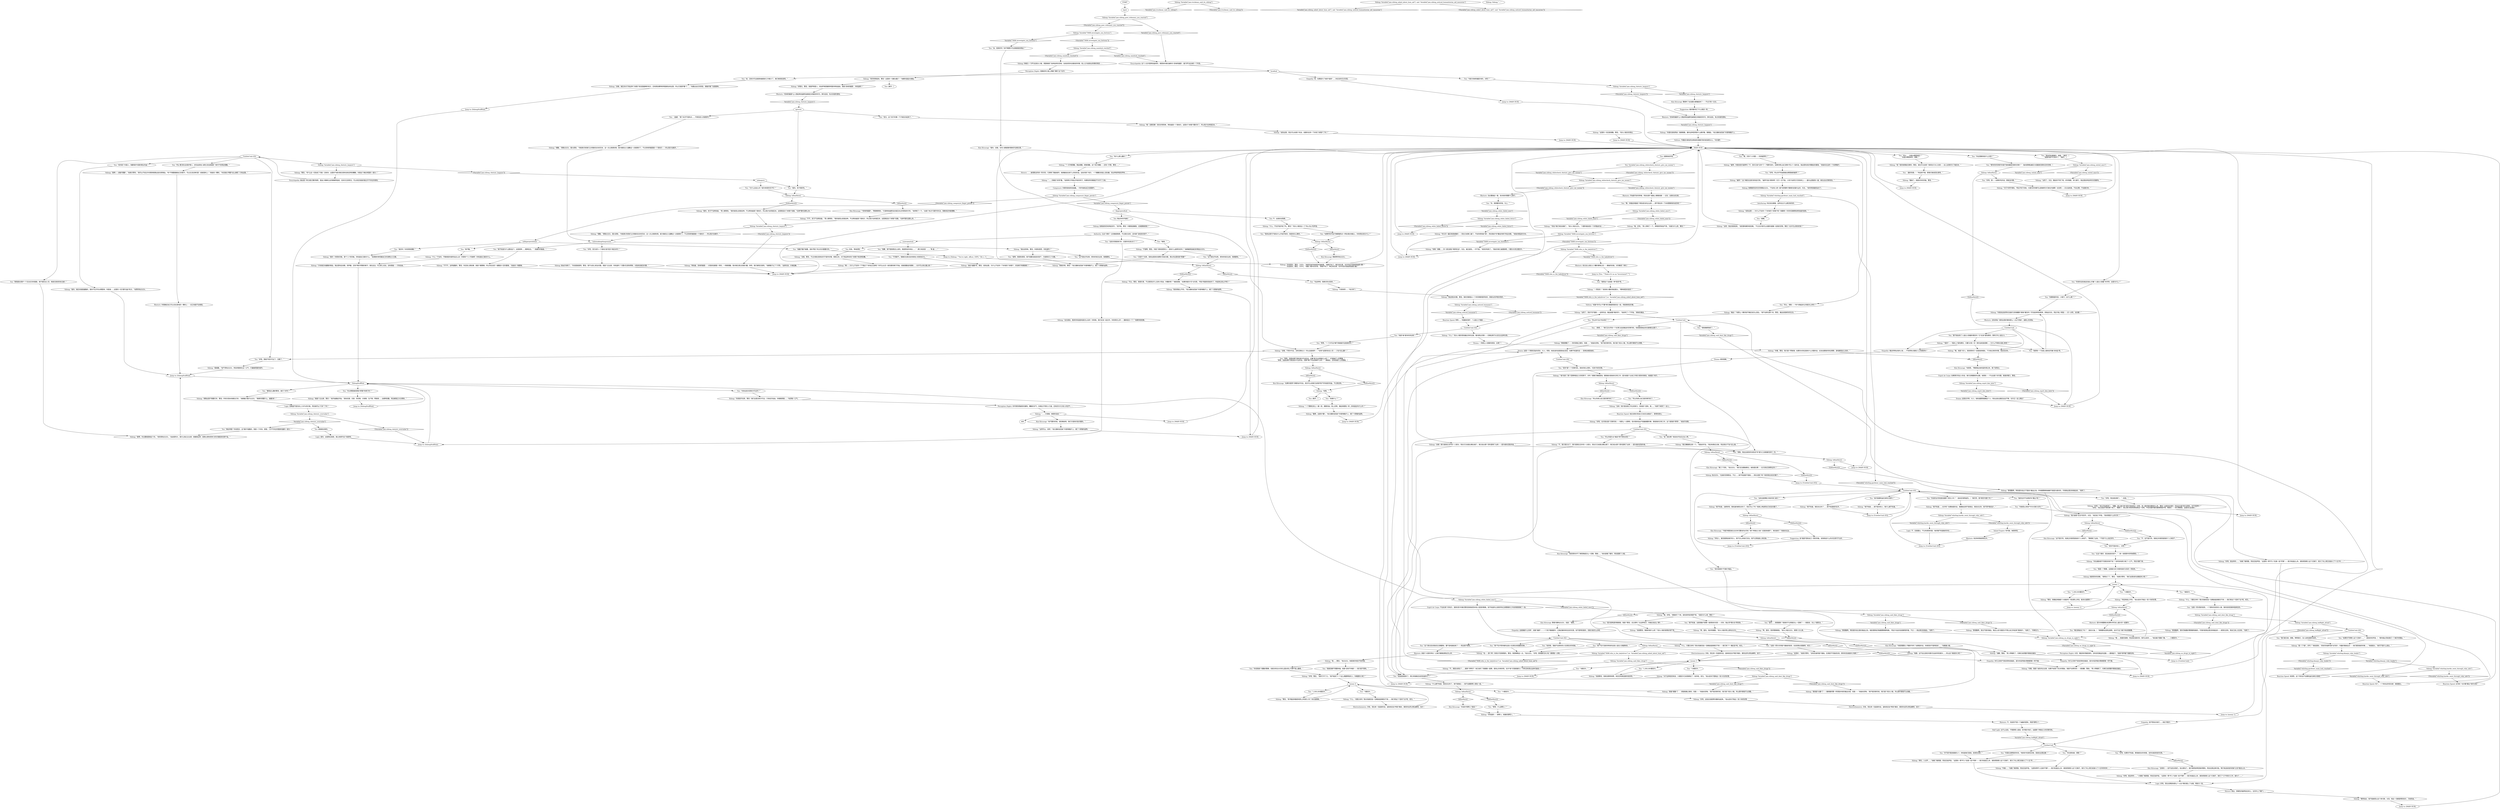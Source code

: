 # JAM / HUMANITARIAN AID
# Siileng, the humanitarian aid guy!
# ==================================================
digraph G {
	  0 [label="START"];
	  1 [label="input"];
	  2 [label="Rhetoric: 你很确定自己可以住在某地的一棵树上——反正他是不会相信。"];
	  3 [label="You: 窥探是没用的。"];
	  4 [label="Siileng: “哦……我喜欢探索，而且我也喜欢你。我可以给你……”他在脑子里数了数。“……10雷亚尔。”"];
	  5 [label="Siileng: “说得好，”他表示赞同，“没有忠诚的客户基础，生意是不可能成功的。那你的忠诚值多少钱呢？”"];
	  6 [label="You: “10雷亚尔。”"];
	  7 [label="Siileng: “拜托，小点声……”他看了看周围，然后压低声音。“这里有一帮*坏人*在做一些*坏事*——我只知道这么多。请别把我卷入这个烂摊子，我为了向上爬已经奋斗了*十五*年……”"];
	  8 [label="Kim Kitsuragi: “*到底*都是谁在议论你们要找的女司机？那个种族主义者？还是其他那个，有纹身的？”他指向北边。"];
	  9 [label="Siileng: “磁带，你是说音乐磁带吗？不，音乐已经*过时*了！不要听音乐。如果你想让自己更有*范儿*一些的话，我这里有卖非常酷炫的墨镜。”他指向左边的一个劣质箱子。"];
	  10 [label="You: “好吧，所以你不知道我能去哪里搞到磁带？”"];
	  11 [label="MAIN HUB"];
	  12 [label="Kim Kitsuragi: “*杏味附属国*，”警督解释到，“它是希依盖群岛在瑞瓦肖众所周知的代号。”他停顿了一下。“这是个有点*问题*的叫法，我敢肯定你能理解。”"];
	  13 [label="You: “只是开个玩笑。我来这里其实是警方有些问题，想从你这里找到*答案*”"];
	  14 [label="You: “好吧，但它成为一个鬼地方是*因为*瑞瓦肖吗？”"];
	  15 [label="apricots"];
	  16 [label="Siileng: “哦！没那回事！其实非常简单。希依盖是一个鬼地方。这里对个体商户要好多了。所以我才会来瑞瓦肖。”"];
	  17 [label="Jump to: [SiilengStuffHub]"];
	  18 [label="Jump to: [Siileng: \"\"You're right, officer, 100%.\" He r...\"]"];
	  19 [label="You: “你这里都卖些什么东西？”"];
	  20 [label="Untitled hub (03)"];
	  21 [label="Siileng: “希依盖，杏味附属国——对我来说都是一样的，一样都很酷。我对做生意比较感兴趣。来吧，我们做笔交易吧。”他朝箱子比了个手势。“品质优良，价格低廉。”"];
	  22 [label="Siileng: “不不，杏子产自希依盖，”男人解释到。“我的祖母以前就会种。不过希依盖是个鬼地方，所以我才会来瑞瓦肖。这里更适合个体商户发展。*法律*管的没那么多。”"];
	  23 [label="Siileng: “啊，是的。钱非常重要。”街头小贩非常认真地点点头，"];
	  24 [label="Siileng: Variable[\"TASK.investigate_sea_fortress\"]"];
	  25 [label="Variable[\"TASK.investigate_sea_fortress\"]", shape=diamond];
	  26 [label="!(Variable[\"TASK.investigate_sea_fortress\"])", shape=diamond];
	  27 [label="You: “我*不会*没收你转卖的这些人道主义救援物资。”"];
	  28 [label="You: “我*不会*把你做的这些小生意告诉纽曼奥克斯。”"];
	  29 [label="Siileng: “警官，*我*看起来像是有那么多钱的人吗？讲点道理嘛。”"];
	  30 [label="You: “1,000,000雷亚尔。”"];
	  31 [label="Untitled hub (03)"];
	  32 [label="Siileng: “是一个*她*，好吗？”他低语到。“其他司机都叫她*女司机*。你最好离她远点——他们提到她的时候……”他摇摇头。“她可不是什么淑女。”"];
	  33 [label="Jump to: [Untitled hub (03)]"];
	  34 [label="Reaction Speed: 女司机？也许跟*露比*有所关联？"];
	  35 [label="Siileng: “我不知道……我不是本地人。我什么都不知道。”"];
	  36 [label="Jump to: [Untitled hub (03)]"];
	  37 [label="You: “所以……你是从哪里来的？”\n“你是从哪里来的，席勒？”"];
	  38 [label="Siileng: “我？我的故事挺无聊的，警官。谁在乎过去呢？我现在只关心生意——全心全意的为了瑞瓦肖。”"];
	  39 [label="Siileng: 他假装惊恐地举起双手。“别开枪，警官！你要是逮捕我，还是要勒索我？”"];
	  40 [label="You: “这不是在开玩笑。把你的钱交出来。我需要钱。”"];
	  41 [label="hubsmakingthingseasier"];
	  42 [label="Siileng: “一个警察在街上一瘸一拐，肩膀流血，脸上淤青，看起来跟鬼一样..,你知道这叫什么吗？”"];
	  43 [label="Jump to: [MAIN HUB]"];
	  44 [label="You: “但你是个外国人。我要保护外国的商业利益！”"];
	  45 [label="You: “那不就击败了人道主义救援的理念吗？它*应该*是免费的。那样才叫人道主义。”"];
	  46 [label="Untitled hub"];
	  47 [label="Esprit de Corps: 如果想钉死这人的话，我们还需要更多证据，他想到——不过这是个好问题。真是好眼力，警官。"];
	  48 [label="You: 说服他给你钱。"];
	  49 [label="You: Variable[\"jam.siileng_whitecheck_rhetoric_give_me_money\"]"];
	  50 [label="Variable[\"jam.siileng_whitecheck_rhetoric_give_me_money\"]", shape=diamond];
	  51 [label="!(Variable[\"jam.siileng_whitecheck_rhetoric_give_me_money\"])", shape=diamond];
	  52 [label="Siileng: Variable[\"jam.siileng_white_failed_once\"]"];
	  53 [label="Variable[\"jam.siileng_white_failed_once\"]", shape=diamond];
	  54 [label="!(Variable[\"jam.siileng_white_failed_once\"])", shape=diamond];
	  55 [label="Siileng: “好吧，这些应该能帮你重新站起来。”他从皮夹子掏出一张十块的钞票。"];
	  56 [label="You: “我甚至都不想要幸福，或者*没有不幸福*——我只是不想死。”"];
	  57 [label="Rhetoric: 经过这么些乱七八糟的事情之后——撕破的封条，对你撒谎？拜托！"];
	  58 [label="Siileng: “那就*更酷*了——调查贩毒之类的。但是——”他指向货物。“我不是货車司机，我只是个街头小贩。所以那件事我不太清楚。”"];
	  59 [label="Siileng: IsKimHere()"];
	  60 [label="IsKimHere()", shape=diamond];
	  61 [label="!(IsKimHere())", shape=diamond];
	  62 [label="Siileng: “没有！我只是说我工作比较努力，但他是个混球。我……”他停下来想了一会儿。"];
	  63 [label="Reaction Speed: 他应该意识到自己已经无法脱身了。聪明的家伙。"];
	  64 [label="You: “等等，什么那帮人？”"];
	  65 [label="Siileng: “我不知道，全都有吧。我知道的都告诉你了。现在可以了吗？我真心希望现在已经没问题了。”"];
	  66 [label="Siileng: “我不知道……也许吧？如果她是的话，我跟她走得不是很近。我告诉过你，我不想*卷进去*。”"];
	  67 [label="You: “喂，你看起来像是个特别成功的企业家……想不想支持一下本地警察局的成员呢？”"];
	  68 [label="Siileng: “……你确实*非常*酷。”他用两只手做出手枪的样子，有模有样的朝着空气中开了几枪。"];
	  69 [label="You: “你是‘杏味附属国’来的，对吧？”"];
	  70 [label="You: “为什么会这么叫？因为有很多杏子吗？”"];
	  71 [label="You: “这不是在开玩笑。把你的钱交出来。我需要钱。”"];
	  72 [label="Siileng: “当然。我会悄悄地来。”他狡猾地朝你眨眨眼。“不过也许我可以说服你逮捕一些我的货物，警官？也许可以用你的钱？”"];
	  73 [label="You: （退避）“那个名字不是有点……不顾及别人的感受吗？”"];
	  74 [label="nolaupuru"];
	  75 [label="Logic: 不，还是露比。不过有意思的是，他好像不知道她的存在……"];
	  76 [label="nofingerpistolshub"];
	  77 [label="Siileng: “酷啊。这就叫*酷*。”他又重新坐回身下的那堆箱子上，摆了个舒服的姿势。"];
	  78 [label="Siileng: Variable[\"jam.truckman_said_its_siileng\"]"];
	  79 [label="Variable[\"jam.truckman_said_its_siileng\"]", shape=diamond];
	  80 [label="!(Variable[\"jam.truckman_said_its_siileng\"])", shape=diamond];
	  81 [label="Jump to: [MAIN HUB]"];
	  82 [label="Siileng: Variable[\"jam.siileng_noticed_humanox\"]"];
	  83 [label="Variable[\"jam.siileng_noticed_humanox\"]", shape=diamond];
	  84 [label="!(Variable[\"jam.siileng_noticed_humanox\"])", shape=diamond];
	  85 [label="Empathy: 你们之前的气氛变得有些尴尬，因为你显然就对贿赂那套一窍不通。"];
	  86 [label="Jump to: [money 1]"];
	  87 [label="Drama: 这是一个厚颜无耻的谎言，大人。然而，他说话的态度是如此坚定。如果不知道的话——吾辈会相信他的。"];
	  88 [label="You: “你在害怕谁，席勒？”"];
	  89 [label="You: “好吧。如果你不知道，那我就告诉你老板，说你在偷卖他的东西。”"];
	  90 [label="Siileng: “好吧，是这样的……”小贩看了看周围，然后压低声音。“这里有一帮*坏人*在做一些*坏事*——我只知道这么多。请别把我卷入这个烂摊子，我花了*15*年努力工作，就为了……”"];
	  91 [label="Siileng: “所有人。甚至是那些离开的人。我不怎么和他们交往，我不记得谁身上有纹身。”"];
	  92 [label="Siileng: “国王雕像那边有一个。”他指向环岛。“我没有靠近过她，而且我也*不会*这么做。”"];
	  93 [label="You: “不，这不是代号。我真正的意思是我的个人净资产。”"];
	  94 [label="Siileng: 他朝着背后的空货車厢点点头。“不会有人把一副*优质塑料*墨镜扔进灌木丛的，先生。“他的笑容越发灿烂了。"];
	  95 [label="Siileng: Variable[\"jam.siileng_mainhub_reached\"]"];
	  96 [label="Variable[\"jam.siileng_mainhub_reached\"]", shape=diamond];
	  97 [label="!(Variable[\"jam.siileng_mainhub_reached\"])", shape=diamond];
	  98 [label="You: 掏出你的手指枪！"];
	  99 [label="Siileng: Variable[\"jam.siileng_rhetoric_overvalue\"]"];
	  100 [label="Variable[\"jam.siileng_rhetoric_overvalue\"]", shape=diamond];
	  101 [label="!(Variable[\"jam.siileng_rhetoric_overvalue\"])", shape=diamond];
	  102 [label="Siileng: “……它很美。美丽的自由！”"];
	  103 [label="Siileng: “是啊——废墟*很酷*，”他表示赞同。“我可以不经过中间商来贩售这些优质商品。*你*不需要重建自己的房子。可以生活在弹坑里！或者是树上！”他指向一棵树。“你还能在*哪里*这么做呢？只有这里。”"];
	  104 [label="Siileng: “是的！你很有风格，很*个人*的风格。你知道自己喜欢什么。”他满意的审视着自己的消费主义王国。"];
	  105 [label="You: “哇哦什么？”"];
	  106 [label="You: [离开。]"];
	  107 [label="Kim Kitsuragi: “是的，没错。任何人都能随时随地开店做生意。”"];
	  108 [label="Siileng: IsKimHere()"];
	  109 [label="IsKimHere()", shape=diamond];
	  110 [label="!(IsKimHere())", shape=diamond];
	  111 [label="SiilengStuffHub"];
	  112 [label="You: “到底*谁*是你的供应商？”"];
	  113 [label="Reaction Speed: 等等……*纽曼奥克斯*，*人道主义*救援……"];
	  114 [label="Siileng: “哦，好吧。”男人停顿了一下，神情突然有些严肃。“但是为什么呢，警官？”"];
	  115 [label="Siileng: Variable[\"jam.siileng_whitecheck_rhetoric_give_me_money\"]"];
	  116 [label="Variable[\"jam.siileng_whitecheck_rhetoric_give_me_money\"]", shape=diamond];
	  117 [label="!(Variable[\"jam.siileng_whitecheck_rhetoric_give_me_money\"])", shape=diamond];
	  118 [label="Electrochemistry: 天啦，现在来一包皇家的话，滋味肯定会*特别*美妙。感觉去弄点焦油棒吧，宝贝！"];
	  119 [label="You: “看见那座岛了吗？”（指向大海。）“我需要钱去那边探索。这对于这个案子来说很重要。”"];
	  120 [label="Drama: 感觉很棒。"];
	  121 [label="You: （继续。）“我们正在寻找一个在港口运送毒品的货車司机。他或者是她此刻也被堵在这里了。”"];
	  122 [label="Siileng: Variable[\"jam.siileng_said_dont_like_drugs\"]"];
	  123 [label="Variable[\"jam.siileng_said_dont_like_drugs\"]", shape=diamond];
	  124 [label="!(Variable[\"jam.siileng_said_dont_like_drugs\"])", shape=diamond];
	  125 [label="Siileng: “好吧，也许我也是个货車司机——有那么一点算吧。但对我来说这不是最重要的事，那是我的日常工作。这个是我的*梦想*。”他张开双臂。"];
	  126 [label="You: “她可能跟哈迪兄弟有关联吗？”"];
	  127 [label="Jump to: [MAIN HUB]"];
	  128 [label="You: “是啊，我很有意思。我不是要没收民间资产，只是想问几个问题。”"];
	  129 [label="Siileng: 他灿烂地笑了。“你说是就是吧，警官。我不太担心政治问题。我是个企业家，你知道吗？只要对生意有帮助，对我来说就没问题。”"];
	  130 [label="You: “你从哪里搞到那些*舒服*的裤子的？”"];
	  131 [label="Jump to: [SiilengStuffHub]"];
	  132 [label="You: “因为我希望你贿赂我。我是个警官，还记得吗？在这种地方，你就应该这么*做*。”"];
	  133 [label="Siileng: “抱歉，警探。”男人咧嘴笑了，仿佛已经把整件事抛在脑后。"];
	  134 [label="You: “5雷亚尔。”"];
	  135 [label="Suggestion: 他*渴望*回到自己一贯的风格。说悄悄话什么的对生意可不太好。"];
	  136 [label="You: “你卖这些东西有许可证吗？”"];
	  137 [label="Siileng: “你真爱开玩笑，警官！我们这里没有许可证，只有经济自由。你看看周围……”他深吸一口气。"];
	  138 [label="Siileng: “席勒这里不需要打折，警官。所有东西本来都在打折。”他朝着大箱子点点头。“随便你想要什么，通通5折！”"];
	  139 [label="Jump to: [MAIN HUB]"];
	  140 [label="Siileng: “那就问吧，警官！”他又重新坐回身下的那堆箱子上，摆了个舒服的姿势。"];
	  141 [label="Siileng: “什么？不会的。不敢相信你居然会这么说！你很有*个人*风格啊！你知道自己喜欢什么。”"];
	  142 [label="Siileng: “我觉得挺公平的。”他又重新坐回身下的那堆箱子上，摆了个舒服的姿势。"];
	  143 [label="Siileng: IsKimHere()"];
	  144 [label="IsKimHere()", shape=diamond];
	  145 [label="!(IsKimHere())", shape=diamond];
	  146 [label="Siileng: Variable[\"jam.siileng_rhetoric_laupuru\"]"];
	  147 [label="Variable[\"jam.siileng_rhetoric_laupuru\"]", shape=diamond];
	  148 [label="!(Variable[\"jam.siileng_rhetoric_laupuru\"])", shape=diamond];
	  149 [label="Jump to: [MAIN HUB]"];
	  150 [label="Siileng: “没错，不用许可证，没有官僚主义！所以这座城市——*还有*这里的执法人员——才会*这么酷*！”"];
	  151 [label="You: “那我是在保护一个无法无天的国度。我不是执法人员，我是无政府的执法者！”"];
	  152 [label="Siileng: “超级酷。”他严肃地点点头，然后骄傲地吐出一口气，打量着周围的城市。"];
	  153 [label="Empathy: 这就像是*公交車*，或者*海鸥*——一个孩子看着窗外，正描述着来来往往的东西。他不是特别喜欢，但是又能怎么办呢。"];
	  154 [label="You: “这是一项针对你客户基础的投资。总该采取点措施吧，老兄！”"];
	  155 [label="You: “这个家伙告诉我说生活需要钱，要不游戏就结束了——而且我不想死。”"];
	  156 [label="Siileng: “那就更酷了——你的调查之类的。但是——”他指向货物。“我不是货車司机，我只是个街头小贩。所以那件事我不太清楚。”"];
	  157 [label="Rhetoric: 不。他说的不是一个抽象的团体，而是*那帮人*。"];
	  158 [label="Empathy: 他不想谈论他们……他在*害怕*。"];
	  159 [label="You: “这些话是哪些‘其他司机’说的？”"];
	  160 [label="Inland Empire: 有可能。她很奇怪。"];
	  161 [label="Siileng: “磁带？”这个概念在他听来有些可笑。“磁带*到处*都有啊！它们一文不值，小孩子会把它们扔到树上——灌木丛里就有一盘，就在这台货車背后。”"];
	  162 [label="Siileng: “没错，警官，不过对做生意来说可不是件好事。规矩太多，对于我这种本地个体商户来说特别糟。”"];
	  163 [label="Siileng: “是啊，你主要就是做这个的。”他钦佩地点点头。“自由很伟大，是它让独立企业家，就像我这种，能够以很有竞争力的价格贩卖优质产品。”"];
	  164 [label="You: 别急。等他回答。"];
	  165 [label="Siileng: “你看，警官。我只是个零售商。如果你对供应链有什么问题的话，应该去跟我的供应商聊。游戏都是这么玩的。”"];
	  166 [label="Siileng: “*是的*——*基本上*是免费的。只要5分钱一份！那份金枪鱼很棒——为什么不再来点通心粉呢？”"];
	  167 [label="Siileng: “它们*非常*美味。*而且*耐于存放。大夏天的你都可以直接把它们放在外面晒！试试吧——买点金枪鱼。不会过期，不会腐烂的。”"];
	  168 [label="Drama: 这是在作秀，大人。他知道要想搜捕这个人，现在这些证据还远远不够。也许过一会儿再说？"];
	  169 [label="Siileng: “你又问一遍还真是挺酷的——现在已经第三遍了。不如你把钱给*我*，然后我给*你*酷炫的裤子和运动鞋。”他指向商品的方向。"];
	  170 [label="You: “5雷亚尔。”"];
	  171 [label="Siileng: “哦，好吧。”席勒停了下来，脸色突然变得很严肃。“但是为什么呢，警官？”"];
	  172 [label="Siileng: Variable[\"TASK.who_is_the_ladydriver\"]"];
	  173 [label="Variable[\"TASK.who_is_the_ladydriver\"]", shape=diamond];
	  174 [label="!(Variable[\"TASK.who_is_the_ladydriver\"])", shape=diamond];
	  175 [label="Siileng: “毒品？”有那么一瞬间他不确定该怎么回应。“我不会掺合那个的，警官。毒品会毁掉你的生活。”"];
	  176 [label="Siileng: “那很酷啊，很多顶级酷的警察都吸毒的。可惜的是我这里没有毒品卖——家里也没有。我自己身上也没有。”他笑了。"];
	  177 [label="Siileng: “你知道的——那帮人。贩毒的那帮人。”"];
	  178 [label="You: “好吧，现在就没事了。”（总结。）"];
	  179 [label="Siileng: IsKimHere()"];
	  180 [label="IsKimHere()", shape=diamond];
	  181 [label="!(IsKimHere())", shape=diamond];
	  182 [label="Siileng: 他点点头。“在她的货車那边，不过……我不知道是不是她……现在没事了吧？我觉得应该没问题了。”"];
	  183 [label="Siileng: IsKimHere()"];
	  184 [label="IsKimHere()", shape=diamond];
	  185 [label="!(IsKimHere())", shape=diamond];
	  186 [label="You: “你，我想要你的钱。马上。”"];
	  187 [label="Siileng: “不错啊，警官。你是个很有意思的人！我有什么能帮你的吗？”他朝着那些破旧的商品点点头。"];
	  188 [label="You: “如果所有手指子弹都像雨点一样坠落在地面上，你觉得会发生什么？”"];
	  189 [label="Siileng: “很酷，”席勒点点头，眉头紧锁，“你能意识到我们之间错综复杂的历史，这一点让我很钦佩。能为殖民主义道歉这一点就更好了。不过杏味附属国是一个鬼地方——所以我才会离开。”"];
	  190 [label="You: “老兄，这个杏子的事一下子就复杂起来了。”"];
	  191 [label="Kim Kitsuragi: “如果你是想*冷嘲热讽*的话，其实可以说我们会保护财产所有者的利益。不过我没有。”"];
	  192 [label="Jump to: [MAIN HUB]"];
	  193 [label="Siileng: “祝你购物愉快，警官！这里的一切都太酷了！”他朝你竖起大拇指。"];
	  194 [label="Kim Kitsuragi: “有意思。”警督掏出他的蓝色笔记本，做了些笔记。"];
	  195 [label="Perception (Sight): 你环顾四周破败的建筑，糟糕的天气，丢满瓜子壳的人行道，还有灰扑扑又呛人的空气……"];
	  196 [label="Siileng: “不不不。这样挺酷的，警官。你还担心那些事，真是个酷警察。所以你应该买一副酷劲十足的墨镜。”他指向一堆墨镜。"];
	  197 [label="You: “好吧。那就不用许可证了。没事了。”"];
	  198 [label="Rhetoric: 真是个大胆的举动！让我们看看结果会怎么样。"];
	  199 [label="You: “但你*是*一个货車司机。其他司机认得你，*还有*你的货車。”"];
	  200 [label="Jump to: [Untitled hub]"];
	  201 [label="You: “所以你承认自己是货車司机了。”"];
	  202 [label="Siileng: “没错！那只是我生活中的一小部分。现在它已经是过眼云烟了。我已经从那个深坑里爬了出来——因为我的足智多谋。”"];
	  203 [label="Siileng: “听着……”他看了看周围，然后压低声音。“这里有帮坏人在做*坏事*——我只知道这么多。请别把我卷入这个烂摊子，我为了向上爬已经奋斗了十五年的时间……”"];
	  204 [label="Kim Kitsuragi: “没用的——他不会告诉我们。他太害怕了。我们得把他带回我的警局，然后在那边审问他。等打电话给他的老板*之后*就这么办。”"];
	  205 [label="You: “你卖的这些食品包装上印着“人道主义救援”的字样。这是为什么？”"];
	  206 [label="Siileng: “是的，杏子产自希依盖，”男人解释到。“我的祖母以前就会种。不过希依盖是个鬼地方，所以我才会来瑞瓦肖。这里更适合个体商户发展。*法律*管的没那么多。”"];
	  207 [label="Composure: 你感觉食指有些抽搐。一场手指枪战正在酝酿中。"];
	  208 [label="You: “抱歉，我不是故意这么说的。我是想说你来自……”（费力地发音）……“希-盖……”"];
	  209 [label="Siileng: “说到这里，现在可以给我个机会，说服你支持一下本地个体商户了吗？”"];
	  210 [label="You: [离开。]"];
	  211 [label="Siileng: Variable[\"jam.siileng_esprit_kim_later\"]"];
	  212 [label="Variable[\"jam.siileng_esprit_kim_later\"]", shape=diamond];
	  213 [label="!(Variable[\"jam.siileng_esprit_kim_later\"])", shape=diamond];
	  214 [label="Siileng: “*现在*我们有些进展了，”街头小贩点点头。“只要你能给我一个好理由的话……”"];
	  215 [label="Siileng: Variable[\"jam.siileng_white_failed_thrice\"]"];
	  216 [label="Variable[\"jam.siileng_white_failed_thrice\"]", shape=diamond];
	  217 [label="!(Variable[\"jam.siileng_white_failed_thrice\"])", shape=diamond];
	  218 [label="Electrochemistry: 天啦，现在来一包皇家的话，滋味肯定会*特别*美妙。感觉你去弄点焦油棒吧，宝贝！"];
	  219 [label="You: “10雷亚尔。”"];
	  220 [label="You: “因为……我很腐败？我真的不记得是怎么一回事了——我是说，怎么个腐败法。”"];
	  221 [label="Untitled hub"];
	  222 [label="You: “其实我真的*不喜欢*毒品。”"];
	  223 [label="Siileng: Variable[\"jam.siileng_said_likes_drugs\"]"];
	  224 [label="Variable[\"jam.siileng_said_likes_drugs\"]", shape=diamond];
	  225 [label="!(Variable[\"jam.siileng_said_likes_drugs\"])", shape=diamond];
	  226 [label="Siileng: IsKimHere()"];
	  227 [label="IsKimHere()", shape=diamond];
	  228 [label="!(IsKimHere())", shape=diamond];
	  229 [label="You: “如果你不想卷入这个烂摊子……”（提高你的声音。）“那你就必须给我们一个离开的理由。”"];
	  230 [label="Jump to: [Untitled hub (03)]"];
	  231 [label="Jump to: [MAIN HUB]"];
	  232 [label="Rhetoric: 没必要搞这一套，告诉他你想要什么就行。"];
	  233 [label="Siileng: “当然了，先生，酷炫的不得了呢。好好看看，多久都行，我这里各种各样的东西都有。”"];
	  234 [label="Siileng: “*一切*都很酷。商品很酷，顾客很酷，这个地方很酷——还有一件事，警官……”"];
	  235 [label="You: “像我这么酷的警官，能打个折吗？”"];
	  236 [label="You: “是的。杏子很好吃。”"];
	  237 [label="localhub"];
	  238 [label="You: “勒索。”"];
	  239 [label="Rhetoric: *杏味附属国*让人想起希依盖群岛被瑞瓦肖殖民的时代。换句话说，有点诽谤的意味。"];
	  240 [label="Siileng: “可以，警官，我很乐意，不过我现在手上没多少现金，你懂的吧？”他眨眨眼。“如果你能先*买*点东西，*然后*我就有钱给你了。听起来比较公平吧？”"];
	  241 [label="You: “我来这里可不是玩什么手指手枪的。我是来办公事的。”"];
	  242 [label="You: “等等，但是如果不用检查许可证的话，还要*我*在这里做什么呢？”（盯着袖子上的警徽。）\n“等等，但是如果不用检查许可证的话，还要*我们*在这里做什么呢？”（看着金，还有他袖子上的警徽。）"];
	  243 [label="Siileng: “没错。瑞瓦肖对于我这种个体商户来说是最棒的地方。还有那些模特和明星都会来这里，所以它就更*酷*了……”他露出灿烂的笑容，很像牙膏广告里那种。"];
	  244 [label="Siileng: “喂——为什么不支持一下*我这个*本地企业家呢？你可以从买一条性感的裤子开始。或者是酷炫的墨镜……也许可以来点通心粉？”"];
	  245 [label="Jump to: [MAIN HUB]"];
	  246 [label="Kim Kitsuragi: 警督听了这话眉头都皱起来了——不过只有一点点。"];
	  247 [label="You: “我不知道为什么要说这个。这是某种……精神反应。”（指着你的脑袋。）"];
	  248 [label="Siileng: “警官，我看起来像是个大毒枭吗？我没那么多钱。能讲点道理吗？”"];
	  249 [label="You: “10雷亚尔。”"];
	  250 [label="Perception (Sight): 长官，看起来好像是真的。没有发现毒品的迹象——墨镜盒子，*或者*扬声器下面都没有。"];
	  251 [label="Siileng: “那很酷啊。特别是你说过喜欢毒品之后。电影里那些顶级酷警察都吸毒，*而且*对此的态度都很矛盾。不过——我这里没有毒品。”他笑了。"];
	  252 [label="Siileng: Variable[\"jam.siileng_no_drugs_in_sight\"]"];
	  253 [label="Variable[\"jam.siileng_no_drugs_in_sight\"]", shape=diamond];
	  254 [label="!(Variable[\"jam.siileng_no_drugs_in_sight\"])", shape=diamond];
	  255 [label="You: “所以你因为太*尴尬*而不想告诉我？”"];
	  256 [label="Siileng: “什么都不知道，我告诉过你了。我不是傻瓜——我不会跟那帮人搅在一起。”"];
	  257 [label="You: “并不是*某些贩毒的人*。你知道他们是谁。赶紧告诉我！”"];
	  258 [label="Siileng: Variable[\"whirling.klaasje_ruby_leader\"]"];
	  259 [label="Variable[\"whirling.klaasje_ruby_leader\"]", shape=diamond];
	  260 [label="!(Variable[\"whirling.klaasje_ruby_leader\"])", shape=diamond];
	  261 [label="Siileng: “我只接受*合法*的货币，长官。”他压低了声音。“除非那是什么的代号？”"];
	  262 [label="You: “喂，问你个小问题——你卖磁带吗？”"];
	  263 [label="Jump to: [SiilengStuffHub]"];
	  264 [label="Siileng: IsKimHere()"];
	  265 [label="IsKimHere()", shape=diamond];
	  266 [label="!(IsKimHere())", shape=diamond];
	  267 [label="Siileng: Variable[\"whirling.hardie_went_through_ruby_info\"]"];
	  268 [label="Variable[\"whirling.hardie_went_through_ruby_info\"]", shape=diamond];
	  269 [label="!(Variable[\"whirling.hardie_went_through_ruby_info\"])", shape=diamond];
	  270 [label="Siileng: Variable[\"whirling.hardie_went_through_ruby_info\"]"];
	  271 [label="Variable[\"whirling.hardie_went_through_ruby_info\"]", shape=diamond];
	  272 [label="!(Variable[\"whirling.hardie_went_through_ruby_info\"])", shape=diamond];
	  273 [label="Siileng: “对于这种投资来说，10雷亚尔已经很便宜了！给你啦，老兄。”他从皮夹子里掏出一张10元的钞票。"];
	  274 [label="Siileng: IsKimHere()"];
	  275 [label="IsKimHere()", shape=diamond];
	  276 [label="!(IsKimHere())", shape=diamond];
	  277 [label="Empathy: 你们之间的气氛变得有些尴尬，因为你显然就对贿赂那套一窍不通。"];
	  278 [label="You: “1,000,000雷亚尔。”"];
	  279 [label="money 3"];
	  280 [label="Jump to: [You: \"\"Think of it as an *investment*.\"\"]"];
	  281 [label="Volition: *或者*你可以*不要*把它跟腐败联系在一起，而是更疯狂的事。"];
	  282 [label="Siileng: “那很酷啊。我也不喜欢毒品。我这么说只是因为不想让自己听起来*很差劲*。”他笑了。“同辈压力。”"];
	  283 [label="Siileng: “不。我只是忘记了。那只是我生活中的一小部分。现在它已经是过眼云烟了。我已经从那个深坑里爬了出来——因为我的足智多谋。”"];
	  284 [label="You: “她的名字不会刚好叫*露比*吧？”"];
	  285 [label="Rhetoric: 开始是巧妙的恭维，然后在那个基础上慢慢发展——记住，这是在谈生意。"];
	  286 [label="Shivers: ……海湾那边吹来一阵冷风。它席卷了整座城市，拖拽着挂在架子上的纺织品。远处的某个地方，一个锡罐在街道上滚动着，发出哗啦哗啦的声响……"];
	  287 [label="Siileng: IsKimHere()"];
	  288 [label="IsKimHere()", shape=diamond];
	  289 [label="!(IsKimHere())", shape=diamond];
	  290 [label="Siileng: “酷毙了。我喜欢你的风格，警官。”"];
	  291 [label="Reaction Speed: 有了。一个有佐证的目击者：就是露比。"];
	  292 [label="Drama: 一场很让人信服的表演，太棒了！"];
	  293 [label="Perception (Sight): 他胸前的口袋上绣着“席勒”这个名字。"];
	  294 [label="Siileng: “乐意效劳……”他又笑了。"];
	  295 [label="Siileng: Variable[\"jam.siileng_exited_once\"]"];
	  296 [label="Variable[\"jam.siileng_exited_once\"]", shape=diamond];
	  297 [label="!(Variable[\"jam.siileng_exited_once\"])", shape=diamond];
	  298 [label="Siileng: Variable[\"jam.siileng_asked_about_hum_aid\"]  and  Variable[\"jam.siileng_noticed_humanitarian_aid_macarons\"]"];
	  299 [label="Variable[\"jam.siileng_asked_about_hum_aid\"]  and  Variable[\"jam.siileng_noticed_humanitarian_aid_macarons\"]", shape=diamond];
	  300 [label="!(Variable[\"jam.siileng_asked_about_hum_aid\"]  and  Variable[\"jam.siileng_noticed_humanitarian_aid_macarons\"])", shape=diamond];
	  301 [label="Siileng: “啊，是的。很多警察都是。”街头小贩点点头，表情十分认真。"];
	  302 [label="Jump to: [MAIN HUB]"];
	  303 [label="Siileng: “那很酷啊。特别是你说过*不喜欢*毒品之后。所有酷警察吸毒都不是因为喜欢的。可惜我这里没有毒品卖。”他笑了。"];
	  304 [label="Siileng: “那真是*太酷*了——像缉毒刑警一样调查本地的毒品交易。但是——”他指向货物。“我不是货車司机，我只是个街头小贩。所以那件事我不太清楚。”"];
	  305 [label="Untitled hub (02)"];
	  306 [label="You: “席勒，我这边收到的消息说*你*是为工会贩毒的其中一员。”"];
	  307 [label="Kim Kitsuragi: “你说的*那帮人*是谁？”"];
	  308 [label="Logic: 好吧。现在总算是有那么*一点点*事实摆上了台面。再放大一些。"];
	  309 [label="Siileng: “好吧！”他又开始表演了。“很酷。就让我们用*采购*来结束这一切吧。来一副时髦的墨镜怎么样，警探？这是你应得的！而且这也是*我*应得的，你不觉得吗？”\n“好吧！”他又变回平常的那个他了。“酷毙了。就让我们用采购来结束这一切吧。不如买副时髦的墨镜再离开吧，警探们——你们俩都是。这是你们应得的！”"];
	  310 [label="Jump to: [Untitled hub (03)]"];
	  311 [label="You: “我会四处看看的，谢谢。”[离开。]\n“我暂时就不打扰你了。”[离开。]"];
	  312 [label="You: 不，这是安全隐患。"];
	  313 [label="Siileng: “真的*挺酷*的，警官。说到这里，为什么不支持一下本地的个体商户，买些裤子和眼镜呢？”"];
	  314 [label="Siileng: Siileng: \"...\""];
	  315 [label="Encyclopedia: 蛛丝是一种又细又薄的物质，是由小蜘蛛吐出的蜘蛛网组成，在秋天尤其常见。可以肯定他指的是近乎不存在的规则。"];
	  316 [label="Volition: 不要因为那些阿谀奉承和滑稽可笑的表演而分心。*问问题*。"];
	  317 [label="Siileng: “但是警官，我真没那种钱啊。肯定还有更适度的投资吧。”"];
	  318 [label="Kim Kitsuragi: 警督冷静地点点头，说道：“腐败。”"];
	  319 [label="Siileng: “一项投资？”他饶有兴趣的扬起眉头。“哪种类型的投资？”"];
	  320 [label="Siileng: “什么，只要五块吗？那点钱甚至连一包精装皇家都买不来——我们把这个*坚持下去*吧，老兄。”"];
	  321 [label="Siileng: 他直视你的双眼。“我明白了了，警官，”他表示赞同。“我们这里说的总数是多少呢？”"];
	  322 [label="Siileng: “听起来挺公平的。”他从皮夹子掏出一张十块的钞票。"];
	  323 [label="Siileng: “我……警官，”他点点头。他是真的有些不知所措。"];
	  324 [label="You: “5雷亚尔。”"];
	  325 [label="You: “投资我，我就不会把你的小生意告诉你老板。”"];
	  326 [label="Kim Kitsuragi: “所以你承认自己是货車司机了？”"];
	  327 [label="You: “别扭扭捏捏的了。港口的贩毒活动你知道多少？”"];
	  328 [label="Siileng: “好吧，是这样的……”他看了看周围，然后压低声音。“这里有一帮*坏人*在做一些*坏事*——我只知道这么多。请别把我卷入这个烂摊子，我为了向上爬已经奋斗了*十五*年……”"];
	  329 [label="Untitled hub (03)"];
	  330 [label="Reaction Speed: 有意思。这个司机会不会跟哈迪兄弟有关联呢？"];
	  331 [label="Kim Kitsuragi: “这不是代号。他真正的意思是他的个人净资产。”警督跳了出来。“*不是*什么法定货币。”"];
	  332 [label="Authority: 比这个更好！比较像是勒索，不过是合法的。这叫做“没收民间资产。”"];
	  333 [label="Siileng: “你在威胁我不可侵犯的财产权？”他夸张地用力吸了一口气，然后冷静下来。"];
	  334 [label="You: “所以‘酷’家伙会保护商人，却任由其他人都生活在废墟里？我可不觉得这很酷。”"];
	  335 [label="Rhetoric: *杏味附属国*让人想起希依盖群岛被瑞瓦肖殖民的时代。换句话说，有点诽谤的意味。"];
	  336 [label="Siileng: “当然可以。说吧！”他又重新坐回身下的那堆箱子上，摆了个舒服的姿势。"];
	  337 [label="Siileng: Variable[\"jam.siileng_post_tribunary_you_reacted\"]"];
	  338 [label="Variable[\"jam.siileng_post_tribunary_you_reacted\"]", shape=diamond];
	  339 [label="!(Variable[\"jam.siileng_post_tribunary_you_reacted\"])", shape=diamond];
	  340 [label="Siileng: “我是个企业家，警官！”他开始数起手指。“我有资源、买家、供货商、分销商、生产商，零售商……全都特别酷，而且都是正大光明的。”"];
	  341 [label="Suggestion: 就好像你犯了什么错误一样。"];
	  342 [label="You: “我不知道，这是我脑子里唯一能想到的东西——问你。我必须*想办法*弄到钱。”"];
	  343 [label="money 1"];
	  344 [label="Siileng: “你看，我是个诚实的企业家。如果不给我个充分的理由，我是不会帮你的——很抱歉，警探。”男人咧嘴笑了，仿佛已经把整件事抛在脑后。"];
	  345 [label="Siileng: “哈——那个啊！你砍价可真够狠的，警官。我很尊敬这一点。”他点点头。“好吧，那我要花多少钱？要理智一点哦……”"];
	  346 [label="Jump to: [money 1]"];
	  347 [label="Siileng: “*谁*说的？那个信奉种族主义的死胖子，对吗？我敢打赌就是他。跟我做对是他的日常工作，因为我是个比他工作努力很多的移民。他就是个喷子。”"];
	  348 [label="Untitled hub"];
	  349 [label="You: “你是在浪费我的时间。*他妈的*赶紧告诉我，是谁在这里运毒！”"];
	  350 [label="You: “你说的女司机是后面那个老妇人吗？”（指向灰域驾驶员。）“很茫然，很*奇怪*的那个吗？”"];
	  351 [label="Jump to: [MAIN HUB]"];
	  352 [label="You: “真的吗？你觉得我很酷？”"];
	  353 [label="You: “我酷不酷不重要，我有*警方*有关的问题要问你。”"];
	  354 [label="Siileng: Variable[\"TASK.investigate_sea_fortress\"]"];
	  355 [label="Variable[\"TASK.investigate_sea_fortress\"]", shape=diamond];
	  356 [label="!(Variable[\"TASK.investigate_sea_fortress\"])", shape=diamond];
	  357 [label="Kim Kitsuragi: 警督赞同地点点头。"];
	  358 [label="You: “我想有一个包装上面肯定写着‘非卖品’吧。”"];
	  359 [label="Jump to: [MAIN HUB]"];
	  360 [label="Siileng: “是的，瑞瓦肖就是最酷的。根本不在乎你从哪里来，你是谁……这里的一切只跟*自由*有关。”他赞同地点点头。"];
	  361 [label="Logic: 是的。这是商业秘密。就让他保守这个秘密吧。"];
	  362 [label="Siileng: IsKimHere()"];
	  363 [label="IsKimHere()", shape=diamond];
	  364 [label="!(IsKimHere())", shape=diamond];
	  365 [label="You: “就把这个当成是一种*投资*吧。”"];
	  366 [label="Siileng: “什么，只要五块吗？那点钱甚至连一包精装皇家都买不来——我们把这个*坚持下去*吧，老兄。”"];
	  367 [label="Siileng: “但是警官，贿赂你做什么呢？”街头小贩的表情非常严肃。"];
	  368 [label="You: “你说我是个很酷的警察，但是冻死在冰冷的公园长椅上可算不是上酷吧。”"];
	  369 [label="money 4"];
	  370 [label="You: “我吸毒都吸疯了。”"];
	  371 [label="You: “我们是兄弟，席勒。帮帮我们。没人会知道是你说的。”"];
	  372 [label="Siileng: Variable[\"jam.siileng_composure_finger_pistols\"]"];
	  373 [label="Variable[\"jam.siileng_composure_finger_pistols\"]", shape=diamond];
	  374 [label="!(Variable[\"jam.siileng_composure_finger_pistols\"])", shape=diamond];
	  375 [label="fingerpistolhub"];
	  376 [label="Logic: 他难道不是先标上100%的价格，然后就可以“打折”了吗？"];
	  377 [label="Siileng: “这位朋友，看来你知道游戏是怎么玩的！你和我，我们应该一起合作。你觉得怎么样——重新组合一下？”他朝你眨眨眼。"];
	  378 [label="Siileng: “什么，不玩手指手枪了吗，警官？”街头小贩发出一个*Biu-Biu*的声音。"];
	  379 [label="Siileng: “你说得对，警官，100%。”他把手指手枪收回手指枪套。“那就不玩了。聊正经生意。也许你会对高级男装感兴趣？”\n“你说得对，警官，100%。”他整了整衬衣衣领。“那就不玩了。聊正经生意。也许你会对高级男装感兴趣？”"];
	  380 [label="You: “我不酷。”"];
	  381 [label="Jump to: [MAIN HUB]"];
	  382 [label="Siileng: 你看见一个萨马拉街头小贩，周围堆满了各种各样的货物。当他发现你在看他的时候，脸上立马绽放出热情的笑容……"];
	  383 [label="Jump to: [SiilengStuffHub]"];
	  384 [label="Rhetoric: 没有烦恼？感觉这里好像有那么一点点*烦恼*。道德上的烦恼。"];
	  385 [label="Untitled hub (02)"];
	  386 [label="Jump to: [MAIN HUB]"];
	  387 [label="Jump to: [MAIN HUB]"];
	  388 [label="Kim Kitsuragi: “你是想要别人*贿赂*你吗？如果是的话，你表现的不是特别好……”他看着小贩。"];
	  389 [label="You: “1,000,000雷亚尔。”"];
	  390 [label="You: “所以，席勒——*你*对毒品的立场是怎么样的？”"];
	  391 [label="Half Light: 远不止这些。不管那帮人是谁，他*害怕*他们。远超那个种族主义的货車司机。"];
	  392 [label="Siileng: IsKimHere()"];
	  393 [label="IsKimHere()", shape=diamond];
	  394 [label="!(IsKimHere())", shape=diamond];
	  395 [label="Kim Kitsuragi: “第三个司机，”他点点头。“我们还没跟她聊过。她到底在哪——在马背纪念碑附近吗？”"];
	  396 [label="Rhetoric: 他没有把她排除在外。"];
	  397 [label="Siileng: “这里的一切还是很酷，警官，”街头小贩向你保证。"];
	  398 [label="Encyclopedia: 这个人也许是希依盖来的，那里有时候也被称为‘杏味附属国’，属于萨马拉洲的一个列岛。"];
	  399 [label="You: （最好别提。）“听起来不错。那我们就说回生意吧。”"];
	  400 [label="Empathy: 呃，如果是为了他的*祖母*……你应该多买点东西。"];
	  401 [label="You: “逮捕。”"];
	  402 [label="You: “这些东西是真打折，还是你先涨过价了？”"];
	  403 [label="You: “蛛丝帝国？你说得对，这*真的*挺酷的。我是一个时尚、孱弱、几乎不存在的国家机器的一部分！”"];
	  404 [label="Siileng: Variable[\"jam.siileng_rhetoric_laupuru\"]"];
	  405 [label="Variable[\"jam.siileng_rhetoric_laupuru\"]", shape=diamond];
	  406 [label="!(Variable[\"jam.siileng_rhetoric_laupuru\"])", shape=diamond];
	  407 [label="Siileng: “警官，*你*让这一切变成了可能！没有你，这里的气候对做生意来说肯定特别糟糕。你是这个蛛丝帝国的一部分！”"];
	  408 [label="Siileng: “哇哦。”"];
	  409 [label="You: “金，是真的吗？他不需要许可证就能贩卖商品？”"];
	  410 [label="Kim Kitsuragi: “他不要你的钱。请忽略他吧。我们只是来问些问题的。”"];
	  411 [label="You: “先这样吧。我再问你点别的。”"];
	  412 [label="Siileng: Variable[\"jam.siileng_white_failed_once\"]"];
	  413 [label="Variable[\"jam.siileng_white_failed_once\"]", shape=diamond];
	  414 [label="!(Variable[\"jam.siileng_white_failed_once\"])", shape=diamond];
	  415 [label="Esprit de Corps: 不远处某个的地方，查德·提尔布鲁克警官拒绝收受本地小混混的贿赂。他不知道你让他和所有正直警察的工作变得更艰难了一些。"];
	  416 [label="Rhetoric: 因为你需要解决犯罪科学历史上最大的一起案件。"];
	  417 [label="Siileng: “哇哦！真酷……你一直在重复*相同的话*，先生。毫无差别。一字不差。”他惊讶地笑了。“我给你捐几副墨镜吧。只要20分到2雷亚尔。”"];
	  418 [label="Jump to: [MAIN HUB]"];
	  419 [label="Electrochemistry: 天啦，现在来一包皇家的话，滋味肯定会*特别*美妙。感觉你去弄点焦油棒吧，宝贝！"];
	  420 [label="You: “这是一项对我的投资，一个很有实验性的人类。我的投资回报率是疯狂的。”"];
	  421 [label="Siileng: IsKimHere()"];
	  422 [label="IsKimHere()", shape=diamond];
	  423 [label="!(IsKimHere())", shape=diamond];
	  424 [label="Siileng: Variable[\"TASK.who_is_the_ladydriver\"] or  Variable[\"jam.siileng_asked_about_hum_aid\"]"];
	  425 [label="Variable[\"TASK.who_is_the_ladydriver\"] or  Variable[\"jam.siileng_asked_about_hum_aid\"]", shape=diamond];
	  426 [label="!(Variable[\"TASK.who_is_the_ladydriver\"] or  Variable[\"jam.siileng_asked_about_hum_aid\"])", shape=diamond];
	  427 [label="Siileng: Variable[\"jam.siileng_said_likes_drugs\"]"];
	  428 [label="Variable[\"jam.siileng_said_likes_drugs\"]", shape=diamond];
	  429 [label="!(Variable[\"jam.siileng_said_likes_drugs\"])", shape=diamond];
	  430 [label="Siileng: “不。真是太疯狂了……是那个胖喷子！他已经盯了我整整一星期，是他让你来的吧。也许*他*才是贩毒的人？你有没有想过这种可能性？”"];
	  431 [label="Siileng: IsKimHere()"];
	  432 [label="IsKimHere()", shape=diamond];
	  433 [label="!(IsKimHere())", shape=diamond];
	  434 [label="Jump to: [MAIN HUB]"];
	  435 [label="Siileng: “说到这里——为什么不支持一下本地的个体商户呢？我要把一半的利润都寄给希依盖的祖母。”"];
	  436 [label="Siileng: Variable[\"jam.siileng_rhetoric_laupuru\"]"];
	  437 [label="Variable[\"jam.siileng_rhetoric_laupuru\"]", shape=diamond];
	  438 [label="!(Variable[\"jam.siileng_rhetoric_laupuru\"])", shape=diamond];
	  439 [label="Siileng: “很酷，”席勒点点头，眉头紧锁，“你能意识到我们之间错综复杂的历史，这一点让我很钦佩。能为殖民主义道歉这一点就更好了。不过杏味附属国是一个鬼地方——所以我才会离开。”"];
	  440 [label="You: “不用客气。我确实在尝试支持其他人和其他文化。”"];
	  441 [label="Siileng: “很会说笑嘛，警官，你很有意思，你知道吗？”"];
	  442 [label="You: “我是一个警察。这是能与RCM保持良好关系的一项投资。”"];
	  443 [label="Siileng: “什么，只要五块吗？那点钱甚至连一包精装皇家都买不来——我们来个*一锤定音*吧，老兄。”"];
	  444 [label="Jump to: [MAIN HUB]"];
	  445 [label="Untitled hub (02)"];
	  446 [label="Siileng: “当然了，除非*你*吸毒——这样的话，毒品就是*极好的*。”他亲吻了一下手指。“美味的毒品。”"];
	  447 [label="You: “所以你*忘记*告诉我了？”"];
	  448 [label="You: “她？她在哪？我没在环岛见过女人啊。”"];
	  449 [label="Siileng: “我不知道。我告诉过你了……我不知道她的名字。”"];
	  450 [label="You: “你接受以净资产作为付款方式吗？”"];
	  451 [label="You: “有什么那么酷的？”"];
	  452 [label="Siileng: “好眼光，警官。我是萨弗里人，来自萨弗里塞莱帝国的希依盖省。就是‘杏味附属国’，你知道吧？”"];
	  453 [label="You: “比这个更好，是没收民间资产。”（来一发假想中的鸣枪警告。）"];
	  454 [label="suzeraintyhub"];
	  455 [label="Siileng: “你喜欢高档男装！随便看看，像你这种型男穿什么都好看。慢慢逛。”他又重新坐回身下的那堆箱子上。"];
	  456 [label="Siileng: “只有瑞瓦肖最酷的商品。我这里有运动鞋，扬声器，还有*特别*舒服的裤子。就在这边，可以穿上试试。没有害羞——只有自由。”"];
	  457 [label="You: “那你的供货商开的是不是纽曼奥克斯的货車？”（指向那辆贴着巨大纽曼奥克斯标志的货車。）"];
	  458 [label="Siileng: “什么？”街头小贩的视线越过你的左肩，看向那台货車——仿佛这辈子从没见过这种东西。"];
	  459 [label="Siileng: IsKimHere()"];
	  460 [label="IsKimHere()", shape=diamond];
	  461 [label="!(IsKimHere())", shape=diamond];
	  462 [label="You: “好吧，那——如果好吃的话，那就没问题。”"];
	  463 [label="Empathy: 像这样牵扯他的心弦……不觉得有点操纵人心的感觉吗？"];
	  464 [label="Siileng: “好吧，警官，”他终于开了口，“我不能丢下一个这么需要帮助的人。你需要多少呢？”"];
	  465 [label="Kim Kitsuragi: “我觉得你并不了解受贿是怎么一回事，警探……”他先是看了看你，然后是那个小贩。"];
	  466 [label="Siileng: “我猜，这不会比投机外国衍生品的风险更大……所以这个数是多少呢？”"];
	  467 [label="Siileng: Variable[\"jam.siileng_said_dont_like_drugs\"]"];
	  468 [label="Variable[\"jam.siileng_said_dont_like_drugs\"]", shape=diamond];
	  469 [label="!(Variable[\"jam.siileng_said_dont_like_drugs\"])", shape=diamond];
	  470 [label="Siileng: Variable[\"jam.siileng_halflight_afraid\"]"];
	  471 [label="Variable[\"jam.siileng_halflight_afraid\"]", shape=diamond];
	  472 [label="!(Variable[\"jam.siileng_halflight_afraid\"])", shape=diamond];
	  473 [label="Untitled hub (02)"];
	  474 [label="Shivers: 西边，深褐色的磁带挂在树上，在风中上下翻飞……"];
	  475 [label="Siileng: Variable[\"whirling.gardener_main_hub_reached\"]"];
	  476 [label="Variable[\"whirling.gardener_main_hub_reached\"]", shape=diamond];
	  477 [label="!(Variable[\"whirling.gardener_main_hub_reached\"])", shape=diamond];
	  478 [label="Interfacing: 你应该去看看。这样总比什么都没有的好。"];
	  479 [label="Siileng: “既然如此，我不能接受以这个来付款，长官。我这一切都是明码标价，只收现金。”"];
	  480 [label="You: “但你不是本地人，对吧？”"];
	  481 [label="You: “亲，没有许可证就意味着我的工作更少了。我们继续前进吧。”"];
	  482 [label="Jump to: [MAIN HUB]"];
	  483 [label="Siileng: “我这里没问题，警官。我的货都是从一个供货商那里弄到的，那家伙的声誉非常好。”"];
	  484 [label="Siileng: “你是说这些预先包装好又耐储藏的*美味*餐包吗？烹饪起来特别简单，烦恼全扫光，而且*真心*便宜——买一点吧，试试看！”"];
	  485 [label="You: “别跟我耍花招，小贩子。出什么事了？”"];
	  486 [label="Siileng: “哦，他是个好人。我觉得你们一定能愉快相处。下次他过来的时候，我会告诉你。”"];
	  487 [label="You: “等等，*一个许可证*都不用就能开店是真的吗？”"];
	  0 -> 1
	  1 -> 337
	  2 -> 17
	  3 -> 361
	  4 -> 274
	  5 -> 279
	  6 -> 273
	  7 -> 308
	  8 -> 91
	  9 -> 10
	  10 -> 161
	  11 -> 451
	  11 -> 37
	  11 -> 262
	  11 -> 390
	  11 -> 205
	  11 -> 48
	  11 -> 19
	  11 -> 311
	  12 -> 22
	  13 -> 140
	  14 -> 129
	  15 -> 73
	  15 -> 236
	  15 -> 190
	  16 -> 209
	  17 -> 111
	  18 -> 379
	  19 -> 457
	  20 -> 197
	  20 -> 44
	  20 -> 334
	  20 -> 404
	  20 -> 151
	  21 -> 149
	  22 -> 436
	  23 -> 422
	  24 -> 25
	  24 -> 26
	  25 -> 417
	  26 -> 172
	  27 -> 345
	  28 -> 345
	  29 -> 369
	  30 -> 29
	  31 -> 448
	  31 -> 306
	  31 -> 327
	  31 -> 255
	  32 -> 258
	  33 -> 329
	  34 -> 329
	  35 -> 36
	  36 -> 329
	  37 -> 38
	  38 -> 399
	  39 -> 332
	  40 -> 108
	  41 -> 441
	  41 -> 14
	  41 -> 247
	  42 -> 77
	  43 -> 11
	  44 -> 360
	  45 -> 166
	  46 -> 463
	  46 -> 45
	  46 -> 358
	  46 -> 486
	  47 -> 211
	  48 -> 49
	  49 -> 50
	  49 -> 51
	  50 -> 115
	  51 -> 115
	  52 -> 53
	  52 -> 54
	  53 -> 214
	  54 -> 114
	  55 -> 419
	  56 -> 464
	  57 -> 280
	  58 -> 87
	  59 -> 60
	  59 -> 61
	  60 -> 326
	  61 -> 201
	  62 -> 63
	  63 -> 125
	  64 -> 177
	  65 -> 179
	  66 -> 270
	  67 -> 52
	  68 -> 207
	  69 -> 146
	  70 -> 287
	  71 -> 108
	  72 -> 11
	  73 -> 189
	  74 -> 236
	  74 -> 70
	  75 -> 310
	  76 -> 352
	  76 -> 353
	  76 -> 380
	  77 -> 245
	  78 -> 80
	  78 -> 79
	  81 -> 11
	  82 -> 83
	  82 -> 84
	  83 -> 113
	  84 -> 385
	  85 -> 344
	  86 -> 343
	  87 -> 305
	  88 -> 203
	  89 -> 432
	  90 -> 308
	  91 -> 33
	  92 -> 392
	  93 -> 480
	  94 -> 475
	  95 -> 96
	  95 -> 97
	  96 -> 398
	  97 -> 382
	  98 -> 39
	  99 -> 100
	  99 -> 101
	  100 -> 3
	  100 -> 403
	  101 -> 383
	  102 -> 488
	  102 -> 410
	  102 -> 482
	  103 -> 2
	  104 -> 456
	  105 -> 42
	  107 -> 150
	  108 -> 109
	  108 -> 110
	  109 -> 411
	  110 -> 240
	  111 -> 136
	  111 -> 130
	  111 -> 235
	  111 -> 412
	  112 -> 487
	  113 -> 385
	  114 -> 24
	  115 -> 116
	  115 -> 117
	  116 -> 285
	  117 -> 232
	  118 -> 279
	  119 -> 4
	  120 -> 465
	  121 -> 428
	  122 -> 123
	  122 -> 124
	  123 -> 58
	  124 -> 304
	  125 -> 31
	  126 -> 35
	  127 -> 11
	  128 -> 140
	  129 -> 149
	  130 -> 340
	  131 -> 111
	  132 -> 367
	  133 -> 302
	  134 -> 366
	  135 -> 33
	  136 -> 137
	  137 -> 195
	  138 -> 376
	  139 -> 11
	  140 -> 11
	  141 -> 456
	  142 -> 192
	  143 -> 144
	  143 -> 145
	  144 -> 357
	  145 -> 379
	  146 -> 147
	  146 -> 148
	  147 -> 246
	  148 -> 239
	  149 -> 11
	  150 -> 242
	  150 -> 197
	  151 -> 163
	  152 -> 17
	  153 -> 445
	  154 -> 5
	  155 -> 198
	  156 -> 87
	  157 -> 391
	  158 -> 348
	  159 -> 65
	  160 -> 396
	  161 -> 94
	  162 -> 244
	  163 -> 17
	  164 -> 162
	  165 -> 460
	  166 -> 463
	  166 -> 358
	  166 -> 486
	  167 -> 81
	  168 -> 359
	  169 -> 386
	  170 -> 320
	  171 -> 220
	  171 -> 132
	  171 -> 342
	  172 -> 173
	  172 -> 174
	  173 -> 57
	  174 -> 365
	  175 -> 447
	  176 -> 252
	  177 -> 157
	  178 -> 309
	  179 -> 180
	  179 -> 181
	  180 -> 8
	  181 -> 135
	  182 -> 230
	  183 -> 184
	  183 -> 185
	  184 -> 331
	  185 -> 93
	  186 -> 413
	  187 -> 13
	  187 -> 71
	  188 -> 143
	  189 -> 41
	  190 -> 16
	  191 -> 408
	  192 -> 11
	  193 -> 210
	  193 -> 452
	  194 -> 47
	  195 -> 102
	  196 -> 149
	  197 -> 152
	  198 -> 323
	  199 -> 347
	  200 -> 221
	  201 -> 62
	  202 -> 306
	  202 -> 327
	  203 -> 308
	  204 -> 90
	  205 -> 485
	  206 -> 436
	  207 -> 372
	  208 -> 440
	  209 -> 43
	  211 -> 212
	  211 -> 213
	  212 -> 168
	  213 -> 359
	  214 -> 24
	  215 -> 216
	  215 -> 217
	  216 -> 169
	  217 -> 418
	  218 -> 369
	  219 -> 55
	  220 -> 301
	  221 -> 121
	  221 -> 370
	  221 -> 222
	  222 -> 223
	  223 -> 224
	  223 -> 225
	  224 -> 251
	  225 -> 282
	  226 -> 227
	  226 -> 228
	  227 -> 307
	  228 -> 64
	  229 -> 32
	  230 -> 329
	  231 -> 11
	  232 -> 186
	  234 -> 286
	  235 -> 138
	  236 -> 287
	  237 -> 400
	  237 -> 481
	  237 -> 69
	  238 -> 187
	  239 -> 437
	  240 -> 142
	  241 -> 143
	  242 -> 264
	  243 -> 263
	  244 -> 149
	  245 -> 11
	  246 -> 341
	  247 -> 196
	  248 -> 346
	  249 -> 322
	  250 -> 200
	  251 -> 252
	  252 -> 253
	  252 -> 254
	  253 -> 200
	  254 -> 250
	  255 -> 283
	  256 -> 226
	  257 -> 7
	  258 -> 259
	  258 -> 260
	  259 -> 267
	  260 -> 476
	  261 -> 183
	  262 -> 9
	  263 -> 111
	  264 -> 265
	  264 -> 266
	  265 -> 191
	  266 -> 408
	  267 -> 268
	  267 -> 269
	  268 -> 291
	  269 -> 34
	  270 -> 272
	  270 -> 271
	  271 -> 75
	  272 -> 160
	  273 -> 387
	  274 -> 275
	  274 -> 276
	  275 -> 318
	  276 -> 416
	  277 -> 344
	  278 -> 248
	  279 -> 324
	  279 -> 389
	  279 -> 6
	  280 -> 365
	  281 -> 446
	  282 -> 252
	  283 -> 306
	  283 -> 327
	  284 -> 450
	  285 -> 67
	  286 -> 68
	  287 -> 288
	  287 -> 289
	  288 -> 12
	  289 -> 206
	  290 -> 351
	  291 -> 329
	  292 -> 165
	  293 -> 193
	  294 -> 483
	  295 -> 296
	  295 -> 297
	  297 -> 233
	  298 -> 299
	  298 -> 300
	  301 -> 422
	  302 -> 11
	  303 -> 252
	  304 -> 87
	  305 -> 199
	  306 -> 431
	  307 -> 177
	  308 -> 474
	  309 -> 127
	  310 -> 329
	  311 -> 295
	  312 -> 378
	  313 -> 149
	  315 -> 20
	  316 -> 11
	  317 -> 279
	  318 -> 153
	  319 -> 425
	  320 -> 218
	  321 -> 343
	  322 -> 274
	  323 -> 56
	  323 -> 368
	  324 -> 444
	  325 -> 345
	  326 -> 62
	  327 -> 256
	  328 -> 308
	  329 -> 449
	  329 -> 350
	  329 -> 178
	  329 -> 284
	  329 -> 126
	  329 -> 159
	  330 -> 329
	  331 -> 480
	  332 -> 402
	  332 -> 454
	  332 -> 238
	  333 -> 442
	  334 -> 103
	  335 -> 405
	  336 -> 192
	  337 -> 338
	  337 -> 339
	  338 -> 398
	  339 -> 354
	  340 -> 131
	  341 -> 239
	  342 -> 23
	  343 -> 249
	  343 -> 134
	  343 -> 278
	  344 -> 302
	  345 -> 343
	  346 -> 343
	  347 -> 59
	  348 -> 88
	  348 -> 257
	  348 -> 349
	  348 -> 89
	  349 -> 7
	  350 -> 66
	  351 -> 11
	  352 -> 104
	  353 -> 18
	  354 -> 355
	  354 -> 356
	  355 -> 409
	  356 -> 95
	  357 -> 379
	  358 -> 484
	  359 -> 11
	  360 -> 17
	  361 -> 383
	  362 -> 363
	  362 -> 364
	  363 -> 466
	  364 -> 277
	  365 -> 319
	  366 -> 420
	  367 -> 362
	  368 -> 464
	  369 -> 170
	  369 -> 219
	  369 -> 30
	  370 -> 468
	  371 -> 32
	  372 -> 373
	  372 -> 374
	  373 -> 375
	  374 -> 76
	  375 -> 312
	  375 -> 98
	  376 -> 99
	  377 -> 383
	  378 -> 241
	  378 -> 188
	  379 -> 11
	  380 -> 141
	  381 -> 11
	  382 -> 293
	  383 -> 111
	  384 -> 46
	  385 -> 112
	  385 -> 458
	  386 -> 11
	  387 -> 11
	  388 -> 133
	  389 -> 317
	  390 -> 175
	  391 -> 471
	  392 -> 393
	  392 -> 394
	  393 -> 395
	  394 -> 230
	  395 -> 182
	  396 -> 310
	  397 -> 381
	  398 -> 237
	  399 -> 290
	  400 -> 139
	  401 -> 72
	  402 -> 377
	  403 -> 163
	  404 -> 406
	  404 -> 407
	  405 -> 15
	  406 -> 74
	  407 -> 315
	  408 -> 105
	  408 -> 106
	  409 -> 107
	  410 -> 336
	  411 -> 294
	  412 -> 414
	  412 -> 415
	  413 -> 215
	  414 -> 171
	  415 -> 445
	  416 -> 119
	  417 -> 386
	  418 -> 11
	  419 -> 86
	  420 -> 467
	  421 -> 424
	  421 -> 423
	  422 -> 388
	  423 -> 85
	  424 -> 426
	  424 -> 427
	  425 -> 281
	  426 -> 446
	  427 -> 429
	  427 -> 430
	  428 -> 156
	  429 -> 122
	  430 -> 327
	  431 -> 433
	  431 -> 434
	  432 -> 204
	  433 -> 328
	  434 -> 11
	  435 -> 401
	  436 -> 438
	  436 -> 439
	  437 -> 455
	  438 -> 21
	  439 -> 41
	  440 -> 313
	  441 -> 40
	  441 -> 128
	  442 -> 321
	  443 -> 118
	  444 -> 11
	  445 -> 325
	  445 -> 421
	  445 -> 27
	  445 -> 155
	  445 -> 154
	  445 -> 443
	  445 -> 28
	  446 -> 221
	  447 -> 202
	  448 -> 92
	  449 -> 36
	  450 -> 261
	  451 -> 234
	  452 -> 335
	  453 -> 333
	  454 -> 208
	  454 -> 164
	  455 -> 316
	  456 -> 111
	  457 -> 459
	  458 -> 292
	  459 -> 461
	  459 -> 462
	  460 -> 194
	  461 -> 359
	  462 -> 167
	  463 -> 120
	  464 -> 369
	  465 -> 133
	  466 -> 279
	  467 -> 469
	  467 -> 470
	  468 -> 303
	  469 -> 176
	  470 -> 472
	  470 -> 473
	  471 -> 348
	  472 -> 158
	  473 -> 371
	  473 -> 229
	  474 -> 479
	  475 -> 477
	  475 -> 478
	  476 -> 330
	  477 -> 329
	  478 -> 435
	  479 -> 231
	  480 -> 453
	  481 -> 243
	  482 -> 11
	  483 -> 82
	  484 -> 384
	  485 -> 484
	  486 -> 460
	  487 -> 150
}

